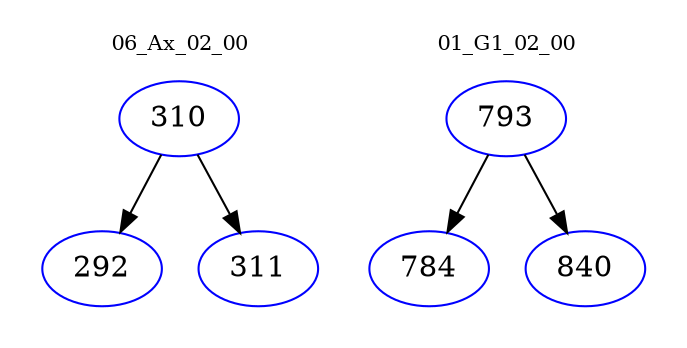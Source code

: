 digraph{
subgraph cluster_0 {
color = white
label = "06_Ax_02_00";
fontsize=10;
T0_310 [label="310", color="blue"]
T0_310 -> T0_292 [color="black"]
T0_292 [label="292", color="blue"]
T0_310 -> T0_311 [color="black"]
T0_311 [label="311", color="blue"]
}
subgraph cluster_1 {
color = white
label = "01_G1_02_00";
fontsize=10;
T1_793 [label="793", color="blue"]
T1_793 -> T1_784 [color="black"]
T1_784 [label="784", color="blue"]
T1_793 -> T1_840 [color="black"]
T1_840 [label="840", color="blue"]
}
}
